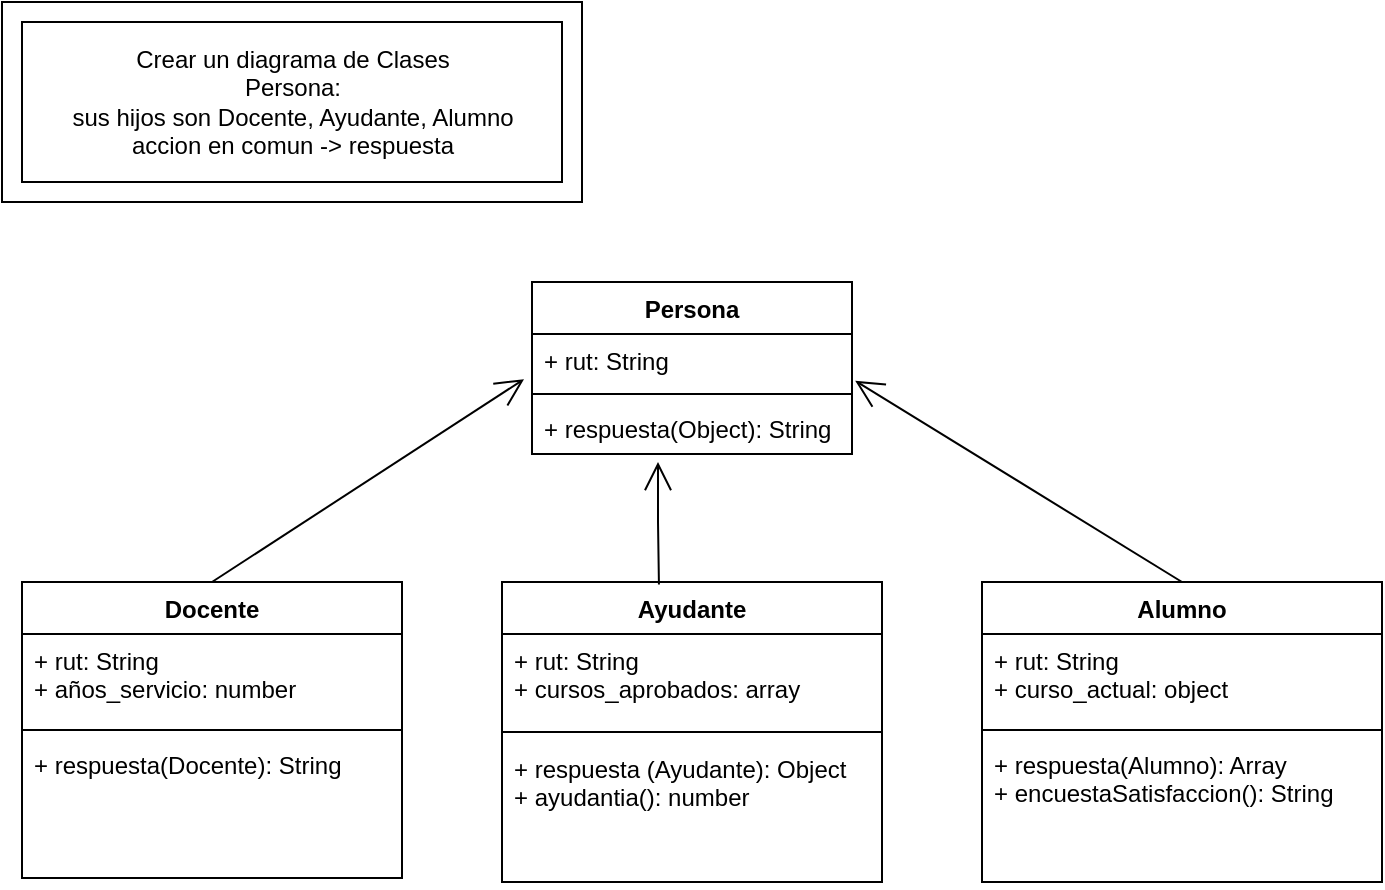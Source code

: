 <mxfile version="20.0.1" type="device"><diagram id="AnPuxj-qfn3hu4mx2rZQ" name="Page-1"><mxGraphModel dx="976" dy="587" grid="1" gridSize="10" guides="1" tooltips="1" connect="1" arrows="1" fold="1" page="1" pageScale="1" pageWidth="827" pageHeight="1169" math="0" shadow="0"><root><mxCell id="0"/><mxCell id="1" parent="0"/><mxCell id="z5iaYLgXQQQKonofDJVL-1" value="Persona" style="swimlane;fontStyle=1;align=center;verticalAlign=top;childLayout=stackLayout;horizontal=1;startSize=26;horizontalStack=0;resizeParent=1;resizeParentMax=0;resizeLast=0;collapsible=1;marginBottom=0;" vertex="1" parent="1"><mxGeometry x="295" y="160" width="160" height="86" as="geometry"/></mxCell><mxCell id="z5iaYLgXQQQKonofDJVL-2" value="+ rut: String" style="text;strokeColor=none;fillColor=none;align=left;verticalAlign=top;spacingLeft=4;spacingRight=4;overflow=hidden;rotatable=0;points=[[0,0.5],[1,0.5]];portConstraint=eastwest;" vertex="1" parent="z5iaYLgXQQQKonofDJVL-1"><mxGeometry y="26" width="160" height="26" as="geometry"/></mxCell><mxCell id="z5iaYLgXQQQKonofDJVL-3" value="" style="line;strokeWidth=1;fillColor=none;align=left;verticalAlign=middle;spacingTop=-1;spacingLeft=3;spacingRight=3;rotatable=0;labelPosition=right;points=[];portConstraint=eastwest;" vertex="1" parent="z5iaYLgXQQQKonofDJVL-1"><mxGeometry y="52" width="160" height="8" as="geometry"/></mxCell><mxCell id="z5iaYLgXQQQKonofDJVL-4" value="+ respuesta(Object): String" style="text;strokeColor=none;fillColor=none;align=left;verticalAlign=top;spacingLeft=4;spacingRight=4;overflow=hidden;rotatable=0;points=[[0,0.5],[1,0.5]];portConstraint=eastwest;" vertex="1" parent="z5iaYLgXQQQKonofDJVL-1"><mxGeometry y="60" width="160" height="26" as="geometry"/></mxCell><mxCell id="z5iaYLgXQQQKonofDJVL-5" value="Docente" style="swimlane;fontStyle=1;align=center;verticalAlign=top;childLayout=stackLayout;horizontal=1;startSize=26;horizontalStack=0;resizeParent=1;resizeParentMax=0;resizeLast=0;collapsible=1;marginBottom=0;" vertex="1" parent="1"><mxGeometry x="40" y="310" width="190" height="148" as="geometry"/></mxCell><mxCell id="z5iaYLgXQQQKonofDJVL-6" value="+ rut: String&#10;+ años_servicio: number" style="text;strokeColor=none;fillColor=none;align=left;verticalAlign=top;spacingLeft=4;spacingRight=4;overflow=hidden;rotatable=0;points=[[0,0.5],[1,0.5]];portConstraint=eastwest;" vertex="1" parent="z5iaYLgXQQQKonofDJVL-5"><mxGeometry y="26" width="190" height="44" as="geometry"/></mxCell><mxCell id="z5iaYLgXQQQKonofDJVL-7" value="" style="line;strokeWidth=1;fillColor=none;align=left;verticalAlign=middle;spacingTop=-1;spacingLeft=3;spacingRight=3;rotatable=0;labelPosition=right;points=[];portConstraint=eastwest;" vertex="1" parent="z5iaYLgXQQQKonofDJVL-5"><mxGeometry y="70" width="190" height="8" as="geometry"/></mxCell><mxCell id="z5iaYLgXQQQKonofDJVL-8" value="+ respuesta(Docente): String" style="text;strokeColor=none;fillColor=none;align=left;verticalAlign=top;spacingLeft=4;spacingRight=4;overflow=hidden;rotatable=0;points=[[0,0.5],[1,0.5]];portConstraint=eastwest;" vertex="1" parent="z5iaYLgXQQQKonofDJVL-5"><mxGeometry y="78" width="190" height="70" as="geometry"/></mxCell><mxCell id="z5iaYLgXQQQKonofDJVL-9" value="Ayudante" style="swimlane;fontStyle=1;align=center;verticalAlign=top;childLayout=stackLayout;horizontal=1;startSize=26;horizontalStack=0;resizeParent=1;resizeParentMax=0;resizeLast=0;collapsible=1;marginBottom=0;" vertex="1" parent="1"><mxGeometry x="280" y="310" width="190" height="150" as="geometry"/></mxCell><mxCell id="z5iaYLgXQQQKonofDJVL-10" value="+ rut: String&#10;+ cursos_aprobados: array" style="text;strokeColor=none;fillColor=none;align=left;verticalAlign=top;spacingLeft=4;spacingRight=4;overflow=hidden;rotatable=0;points=[[0,0.5],[1,0.5]];portConstraint=eastwest;" vertex="1" parent="z5iaYLgXQQQKonofDJVL-9"><mxGeometry y="26" width="190" height="44" as="geometry"/></mxCell><mxCell id="z5iaYLgXQQQKonofDJVL-11" value="" style="line;strokeWidth=1;fillColor=none;align=left;verticalAlign=middle;spacingTop=-1;spacingLeft=3;spacingRight=3;rotatable=0;labelPosition=right;points=[];portConstraint=eastwest;" vertex="1" parent="z5iaYLgXQQQKonofDJVL-9"><mxGeometry y="70" width="190" height="10" as="geometry"/></mxCell><mxCell id="z5iaYLgXQQQKonofDJVL-12" value="+ respuesta (Ayudante): Object&#10;+ ayudantia(): number" style="text;strokeColor=none;fillColor=none;align=left;verticalAlign=top;spacingLeft=4;spacingRight=4;overflow=hidden;rotatable=0;points=[[0,0.5],[1,0.5]];portConstraint=eastwest;" vertex="1" parent="z5iaYLgXQQQKonofDJVL-9"><mxGeometry y="80" width="190" height="70" as="geometry"/></mxCell><mxCell id="z5iaYLgXQQQKonofDJVL-13" value="Alumno" style="swimlane;fontStyle=1;align=center;verticalAlign=top;childLayout=stackLayout;horizontal=1;startSize=26;horizontalStack=0;resizeParent=1;resizeParentMax=0;resizeLast=0;collapsible=1;marginBottom=0;" vertex="1" parent="1"><mxGeometry x="520" y="310" width="200" height="150" as="geometry"/></mxCell><mxCell id="z5iaYLgXQQQKonofDJVL-14" value="+ rut: String&#10;+ curso_actual: object" style="text;strokeColor=none;fillColor=none;align=left;verticalAlign=top;spacingLeft=4;spacingRight=4;overflow=hidden;rotatable=0;points=[[0,0.5],[1,0.5]];portConstraint=eastwest;" vertex="1" parent="z5iaYLgXQQQKonofDJVL-13"><mxGeometry y="26" width="200" height="44" as="geometry"/></mxCell><mxCell id="z5iaYLgXQQQKonofDJVL-15" value="" style="line;strokeWidth=1;fillColor=none;align=left;verticalAlign=middle;spacingTop=-1;spacingLeft=3;spacingRight=3;rotatable=0;labelPosition=right;points=[];portConstraint=eastwest;" vertex="1" parent="z5iaYLgXQQQKonofDJVL-13"><mxGeometry y="70" width="200" height="8" as="geometry"/></mxCell><mxCell id="z5iaYLgXQQQKonofDJVL-16" value="+ respuesta(Alumno): Array&#10;+ encuestaSatisfaccion(): String" style="text;strokeColor=none;fillColor=none;align=left;verticalAlign=top;spacingLeft=4;spacingRight=4;overflow=hidden;rotatable=0;points=[[0,0.5],[1,0.5]];portConstraint=eastwest;" vertex="1" parent="z5iaYLgXQQQKonofDJVL-13"><mxGeometry y="78" width="200" height="72" as="geometry"/></mxCell><mxCell id="z5iaYLgXQQQKonofDJVL-17" value="" style="verticalLabelPosition=bottom;verticalAlign=top;html=1;shape=mxgraph.basic.frame;dx=10;" vertex="1" parent="1"><mxGeometry x="30" y="20" width="290" height="100" as="geometry"/></mxCell><mxCell id="z5iaYLgXQQQKonofDJVL-18" value="&lt;div&gt;Crear un diagrama de Clases&lt;/div&gt;&lt;div&gt;Persona:&lt;/div&gt;&lt;div&gt;sus hijos son Docente, Ayudante, Alumno&lt;/div&gt;&lt;div&gt;accion en comun -&amp;gt; respuesta&lt;/div&gt;" style="text;html=1;align=center;verticalAlign=middle;resizable=0;points=[];autosize=1;strokeColor=none;fillColor=none;" vertex="1" parent="1"><mxGeometry x="55" y="40" width="240" height="60" as="geometry"/></mxCell><mxCell id="z5iaYLgXQQQKonofDJVL-22" value="" style="endArrow=open;endFill=1;endSize=12;html=1;rounded=0;entryX=-0.025;entryY=0.869;entryDx=0;entryDy=0;entryPerimeter=0;exitX=0.5;exitY=0;exitDx=0;exitDy=0;" edge="1" parent="1" source="z5iaYLgXQQQKonofDJVL-5" target="z5iaYLgXQQQKonofDJVL-2"><mxGeometry width="160" relative="1" as="geometry"><mxPoint x="140" y="230" as="sourcePoint"/><mxPoint x="490" y="220" as="targetPoint"/></mxGeometry></mxCell><mxCell id="z5iaYLgXQQQKonofDJVL-23" value="" style="endArrow=open;endFill=1;endSize=12;html=1;rounded=0;exitX=0.413;exitY=0.008;exitDx=0;exitDy=0;exitPerimeter=0;" edge="1" parent="1" source="z5iaYLgXQQQKonofDJVL-9"><mxGeometry width="160" relative="1" as="geometry"><mxPoint x="420" y="280" as="sourcePoint"/><mxPoint x="358" y="250" as="targetPoint"/><Array as="points"><mxPoint x="358" y="280"/></Array></mxGeometry></mxCell><mxCell id="z5iaYLgXQQQKonofDJVL-24" value="" style="endArrow=open;endFill=1;endSize=12;html=1;rounded=0;exitX=0.5;exitY=0;exitDx=0;exitDy=0;entryX=1.01;entryY=0.9;entryDx=0;entryDy=0;entryPerimeter=0;" edge="1" parent="1" source="z5iaYLgXQQQKonofDJVL-13" target="z5iaYLgXQQQKonofDJVL-2"><mxGeometry width="160" relative="1" as="geometry"><mxPoint x="330" y="220" as="sourcePoint"/><mxPoint x="490" y="220" as="targetPoint"/></mxGeometry></mxCell></root></mxGraphModel></diagram></mxfile>